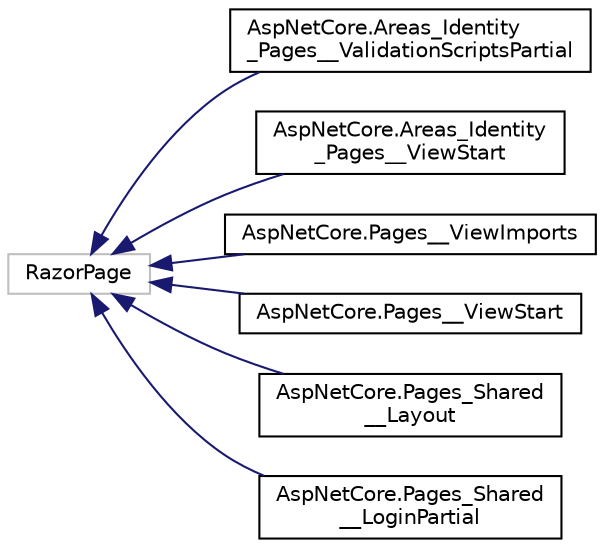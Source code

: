 digraph "Graphe hiérarchique des classes"
{
 // INTERACTIVE_SVG=YES
 // LATEX_PDF_SIZE
  edge [fontname="Helvetica",fontsize="10",labelfontname="Helvetica",labelfontsize="10"];
  node [fontname="Helvetica",fontsize="10",shape=record];
  rankdir="LR";
  Node2 [label="RazorPage",height=0.2,width=0.4,color="grey75", fillcolor="white", style="filled",tooltip=" "];
  Node2 -> Node0 [dir="back",color="midnightblue",fontsize="10",style="solid",fontname="Helvetica"];
  Node0 [label="AspNetCore.Areas_Identity\l_Pages__ValidationScriptsPartial",height=0.2,width=0.4,color="black", fillcolor="white", style="filled",URL="$class_asp_net_core_1_1_areas___identity___pages_____validation_scripts_partial.html",tooltip=" "];
  Node2 -> Node4 [dir="back",color="midnightblue",fontsize="10",style="solid",fontname="Helvetica"];
  Node4 [label="AspNetCore.Areas_Identity\l_Pages__ViewStart",height=0.2,width=0.4,color="black", fillcolor="white", style="filled",URL="$class_asp_net_core_1_1_areas___identity___pages_____view_start.html",tooltip=" "];
  Node2 -> Node5 [dir="back",color="midnightblue",fontsize="10",style="solid",fontname="Helvetica"];
  Node5 [label="AspNetCore.Pages__ViewImports",height=0.2,width=0.4,color="black", fillcolor="white", style="filled",URL="$class_asp_net_core_1_1_pages_____view_imports.html",tooltip=" "];
  Node2 -> Node6 [dir="back",color="midnightblue",fontsize="10",style="solid",fontname="Helvetica"];
  Node6 [label="AspNetCore.Pages__ViewStart",height=0.2,width=0.4,color="black", fillcolor="white", style="filled",URL="$class_asp_net_core_1_1_pages_____view_start.html",tooltip=" "];
  Node2 -> Node7 [dir="back",color="midnightblue",fontsize="10",style="solid",fontname="Helvetica"];
  Node7 [label="AspNetCore.Pages_Shared\l__Layout",height=0.2,width=0.4,color="black", fillcolor="white", style="filled",URL="$class_asp_net_core_1_1_pages___shared_____layout.html",tooltip=" "];
  Node2 -> Node8 [dir="back",color="midnightblue",fontsize="10",style="solid",fontname="Helvetica"];
  Node8 [label="AspNetCore.Pages_Shared\l__LoginPartial",height=0.2,width=0.4,color="black", fillcolor="white", style="filled",URL="$class_asp_net_core_1_1_pages___shared_____login_partial.html",tooltip=" "];
}
